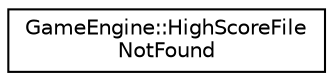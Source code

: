 digraph "Graphical Class Hierarchy"
{
  edge [fontname="Helvetica",fontsize="10",labelfontname="Helvetica",labelfontsize="10"];
  node [fontname="Helvetica",fontsize="10",shape=record];
  rankdir="LR";
  Node0 [label="GameEngine::HighScoreFile\lNotFound",height=0.2,width=0.4,color="black", fillcolor="white", style="filled",URL="$class_game_engine_1_1_high_score_file_not_found.html"];
}

